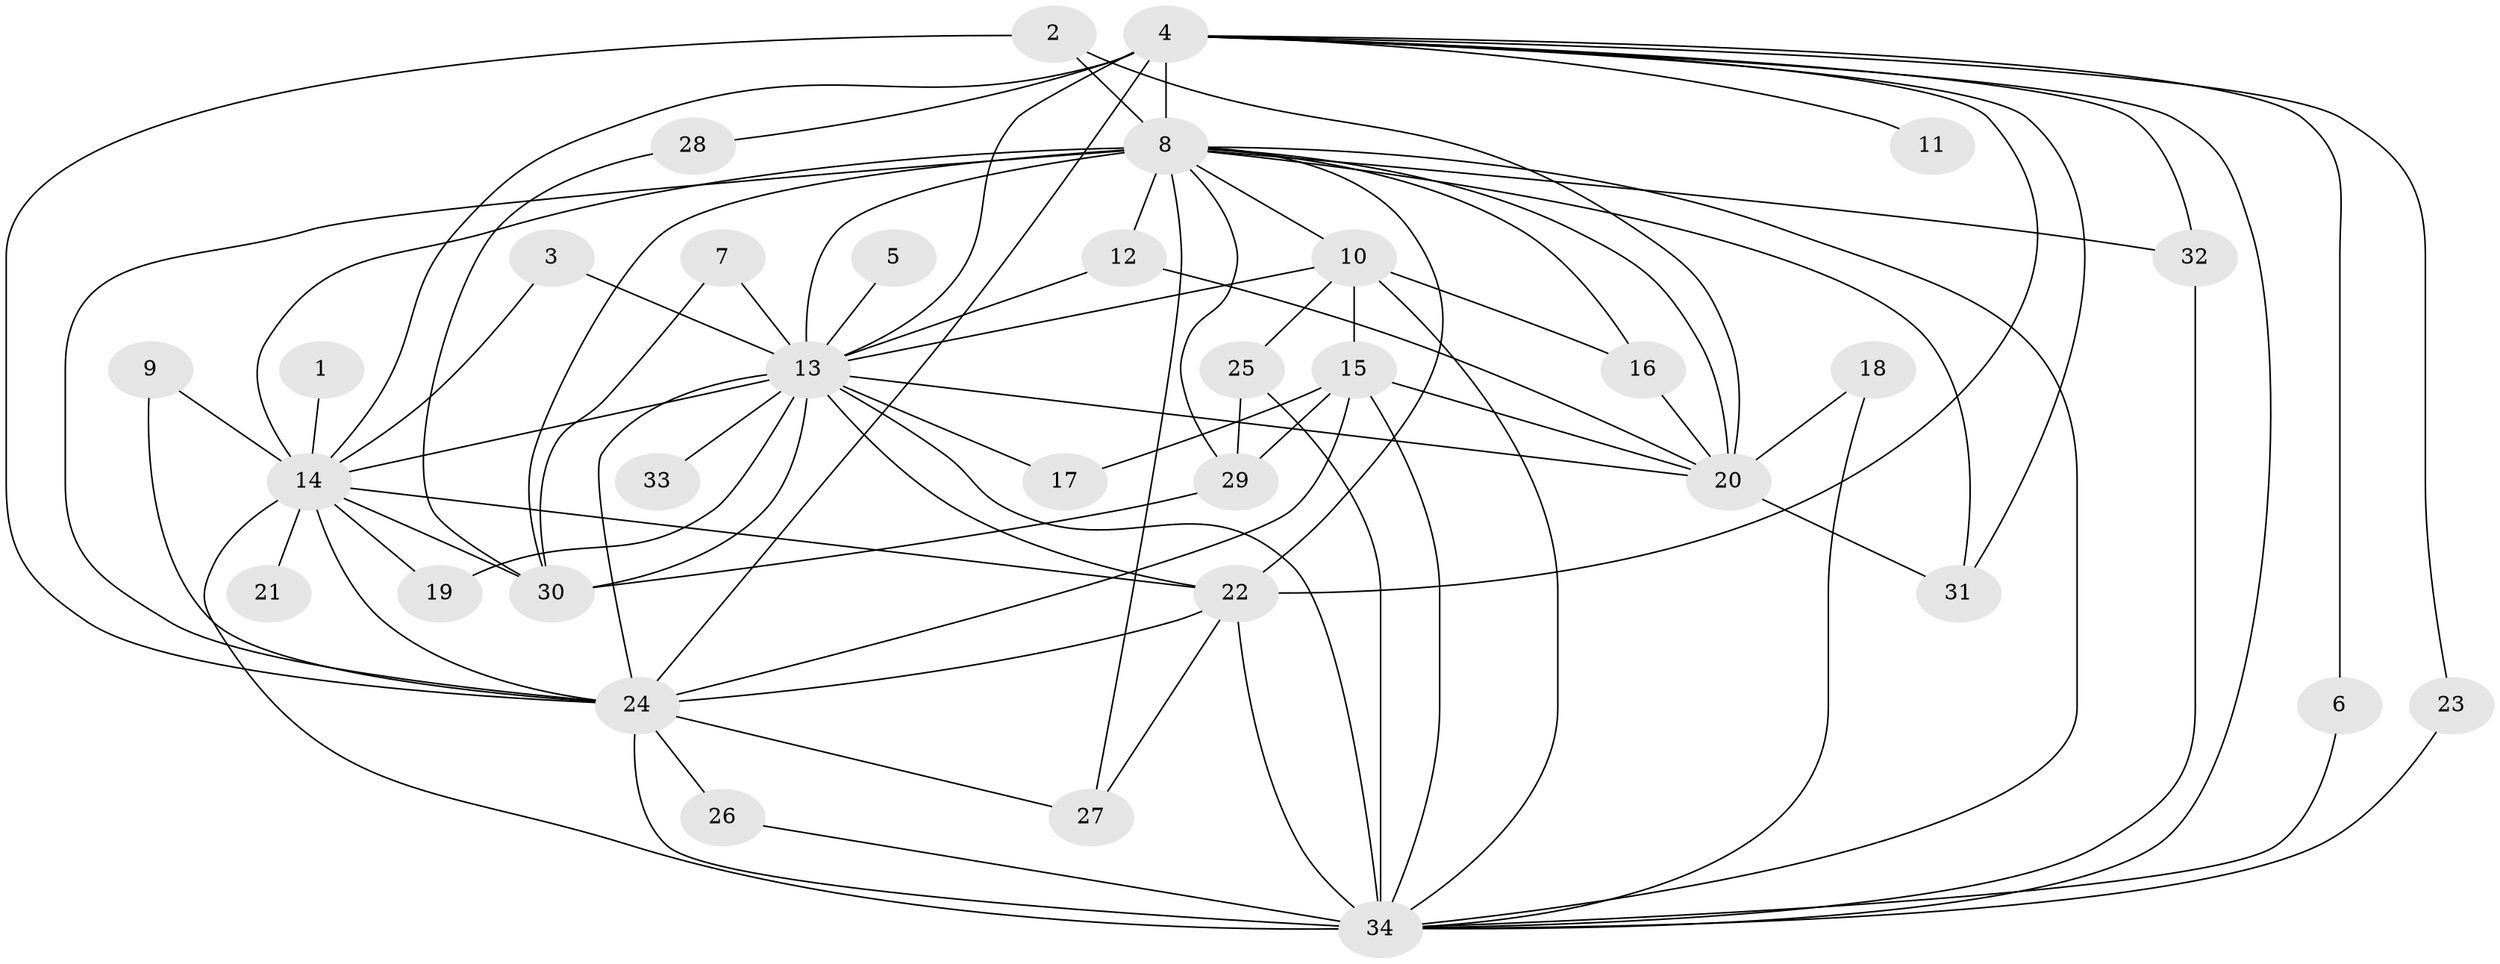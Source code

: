 // original degree distribution, {18: 0.029850746268656716, 23: 0.014925373134328358, 20: 0.014925373134328358, 13: 0.014925373134328358, 17: 0.014925373134328358, 9: 0.029850746268656716, 16: 0.029850746268656716, 21: 0.014925373134328358, 2: 0.5970149253731343, 3: 0.16417910447761194, 7: 0.014925373134328358, 6: 0.014925373134328358, 4: 0.04477611940298507}
// Generated by graph-tools (version 1.1) at 2025/01/03/09/25 03:01:31]
// undirected, 34 vertices, 82 edges
graph export_dot {
graph [start="1"]
  node [color=gray90,style=filled];
  1;
  2;
  3;
  4;
  5;
  6;
  7;
  8;
  9;
  10;
  11;
  12;
  13;
  14;
  15;
  16;
  17;
  18;
  19;
  20;
  21;
  22;
  23;
  24;
  25;
  26;
  27;
  28;
  29;
  30;
  31;
  32;
  33;
  34;
  1 -- 14 [weight=1.0];
  2 -- 8 [weight=1.0];
  2 -- 20 [weight=1.0];
  2 -- 24 [weight=1.0];
  3 -- 13 [weight=1.0];
  3 -- 14 [weight=1.0];
  4 -- 6 [weight=1.0];
  4 -- 8 [weight=3.0];
  4 -- 11 [weight=1.0];
  4 -- 13 [weight=2.0];
  4 -- 14 [weight=3.0];
  4 -- 22 [weight=1.0];
  4 -- 23 [weight=1.0];
  4 -- 24 [weight=1.0];
  4 -- 28 [weight=1.0];
  4 -- 31 [weight=1.0];
  4 -- 32 [weight=1.0];
  4 -- 34 [weight=1.0];
  5 -- 13 [weight=2.0];
  6 -- 34 [weight=1.0];
  7 -- 13 [weight=1.0];
  7 -- 30 [weight=1.0];
  8 -- 10 [weight=2.0];
  8 -- 12 [weight=1.0];
  8 -- 13 [weight=7.0];
  8 -- 14 [weight=4.0];
  8 -- 16 [weight=1.0];
  8 -- 20 [weight=2.0];
  8 -- 22 [weight=6.0];
  8 -- 24 [weight=4.0];
  8 -- 27 [weight=1.0];
  8 -- 29 [weight=1.0];
  8 -- 30 [weight=2.0];
  8 -- 31 [weight=1.0];
  8 -- 32 [weight=1.0];
  8 -- 34 [weight=3.0];
  9 -- 14 [weight=1.0];
  9 -- 24 [weight=1.0];
  10 -- 13 [weight=1.0];
  10 -- 15 [weight=1.0];
  10 -- 16 [weight=1.0];
  10 -- 25 [weight=1.0];
  10 -- 34 [weight=1.0];
  12 -- 13 [weight=1.0];
  12 -- 20 [weight=1.0];
  13 -- 14 [weight=2.0];
  13 -- 17 [weight=2.0];
  13 -- 19 [weight=1.0];
  13 -- 20 [weight=1.0];
  13 -- 22 [weight=2.0];
  13 -- 24 [weight=2.0];
  13 -- 30 [weight=1.0];
  13 -- 33 [weight=2.0];
  13 -- 34 [weight=2.0];
  14 -- 19 [weight=1.0];
  14 -- 21 [weight=1.0];
  14 -- 22 [weight=1.0];
  14 -- 24 [weight=1.0];
  14 -- 30 [weight=1.0];
  14 -- 34 [weight=4.0];
  15 -- 17 [weight=1.0];
  15 -- 20 [weight=1.0];
  15 -- 24 [weight=2.0];
  15 -- 29 [weight=1.0];
  15 -- 34 [weight=1.0];
  16 -- 20 [weight=1.0];
  18 -- 20 [weight=1.0];
  18 -- 34 [weight=1.0];
  20 -- 31 [weight=1.0];
  22 -- 24 [weight=1.0];
  22 -- 27 [weight=1.0];
  22 -- 34 [weight=1.0];
  23 -- 34 [weight=1.0];
  24 -- 26 [weight=2.0];
  24 -- 27 [weight=1.0];
  24 -- 34 [weight=2.0];
  25 -- 29 [weight=1.0];
  25 -- 34 [weight=1.0];
  26 -- 34 [weight=1.0];
  28 -- 30 [weight=1.0];
  29 -- 30 [weight=1.0];
  32 -- 34 [weight=1.0];
}
